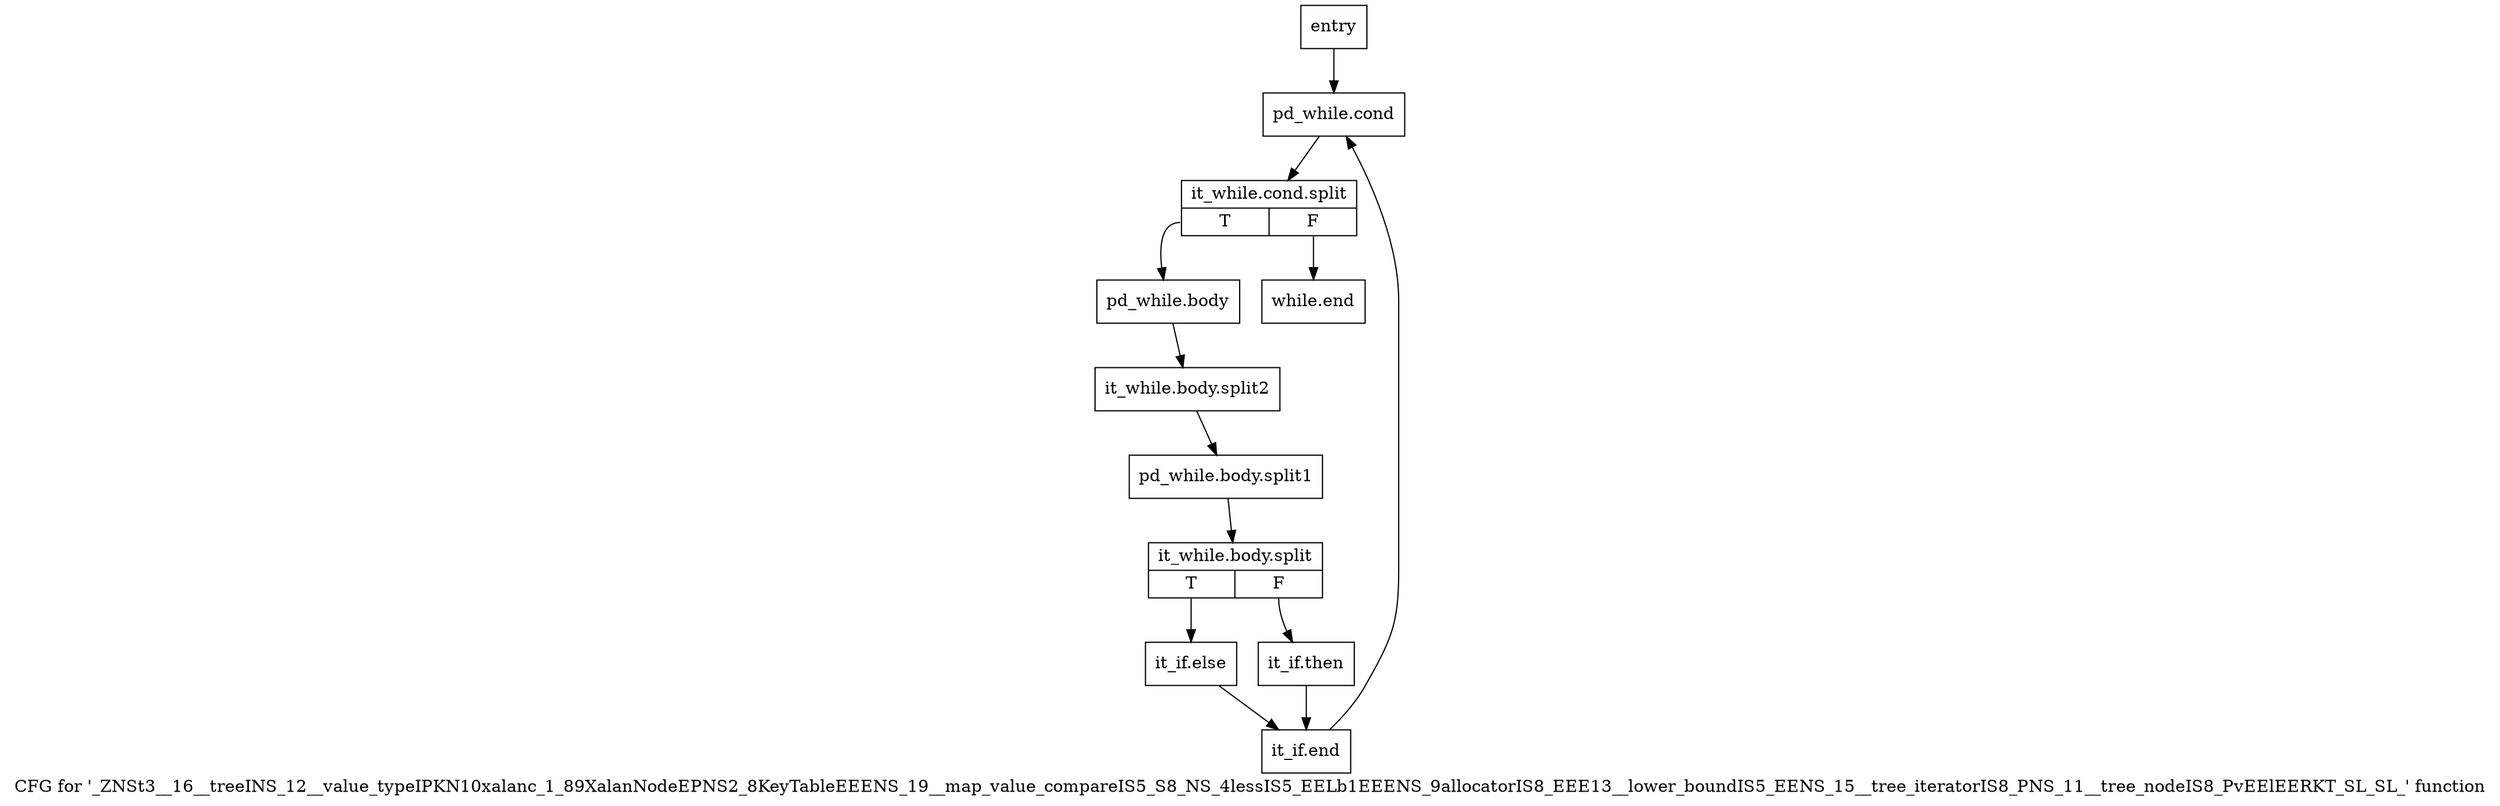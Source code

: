 digraph "CFG for '_ZNSt3__16__treeINS_12__value_typeIPKN10xalanc_1_89XalanNodeEPNS2_8KeyTableEEENS_19__map_value_compareIS5_S8_NS_4lessIS5_EELb1EEENS_9allocatorIS8_EEE13__lower_boundIS5_EENS_15__tree_iteratorIS8_PNS_11__tree_nodeIS8_PvEElEERKT_SL_SL_' function" {
	label="CFG for '_ZNSt3__16__treeINS_12__value_typeIPKN10xalanc_1_89XalanNodeEPNS2_8KeyTableEEENS_19__map_value_compareIS5_S8_NS_4lessIS5_EELb1EEENS_9allocatorIS8_EEE13__lower_boundIS5_EENS_15__tree_iteratorIS8_PNS_11__tree_nodeIS8_PvEElEERKT_SL_SL_' function";

	Node0x82a2bd0 [shape=record,label="{entry}"];
	Node0x82a2bd0 -> Node0x82a2c20;
	Node0x82a2c20 [shape=record,label="{pd_while.cond}"];
	Node0x82a2c20 -> Node0xc60bc20;
	Node0xc60bc20 [shape=record,label="{it_while.cond.split|{<s0>T|<s1>F}}"];
	Node0xc60bc20:s0 -> Node0x82a2c70;
	Node0xc60bc20:s1 -> Node0x82a2db0;
	Node0x82a2c70 [shape=record,label="{pd_while.body}"];
	Node0x82a2c70 -> Node0xc5fa1b0;
	Node0xc5fa1b0 [shape=record,label="{it_while.body.split2}"];
	Node0xc5fa1b0 -> Node0xc60d8d0;
	Node0xc60d8d0 [shape=record,label="{pd_while.body.split1}"];
	Node0xc60d8d0 -> Node0xc6076f0;
	Node0xc6076f0 [shape=record,label="{it_while.body.split|{<s0>T|<s1>F}}"];
	Node0xc6076f0:s0 -> Node0x82a2d10;
	Node0xc6076f0:s1 -> Node0x82a2cc0;
	Node0x82a2cc0 [shape=record,label="{it_if.then}"];
	Node0x82a2cc0 -> Node0x82a2d60;
	Node0x82a2d10 [shape=record,label="{it_if.else}"];
	Node0x82a2d10 -> Node0x82a2d60;
	Node0x82a2d60 [shape=record,label="{it_if.end}"];
	Node0x82a2d60 -> Node0x82a2c20;
	Node0x82a2db0 [shape=record,label="{while.end}"];
}
